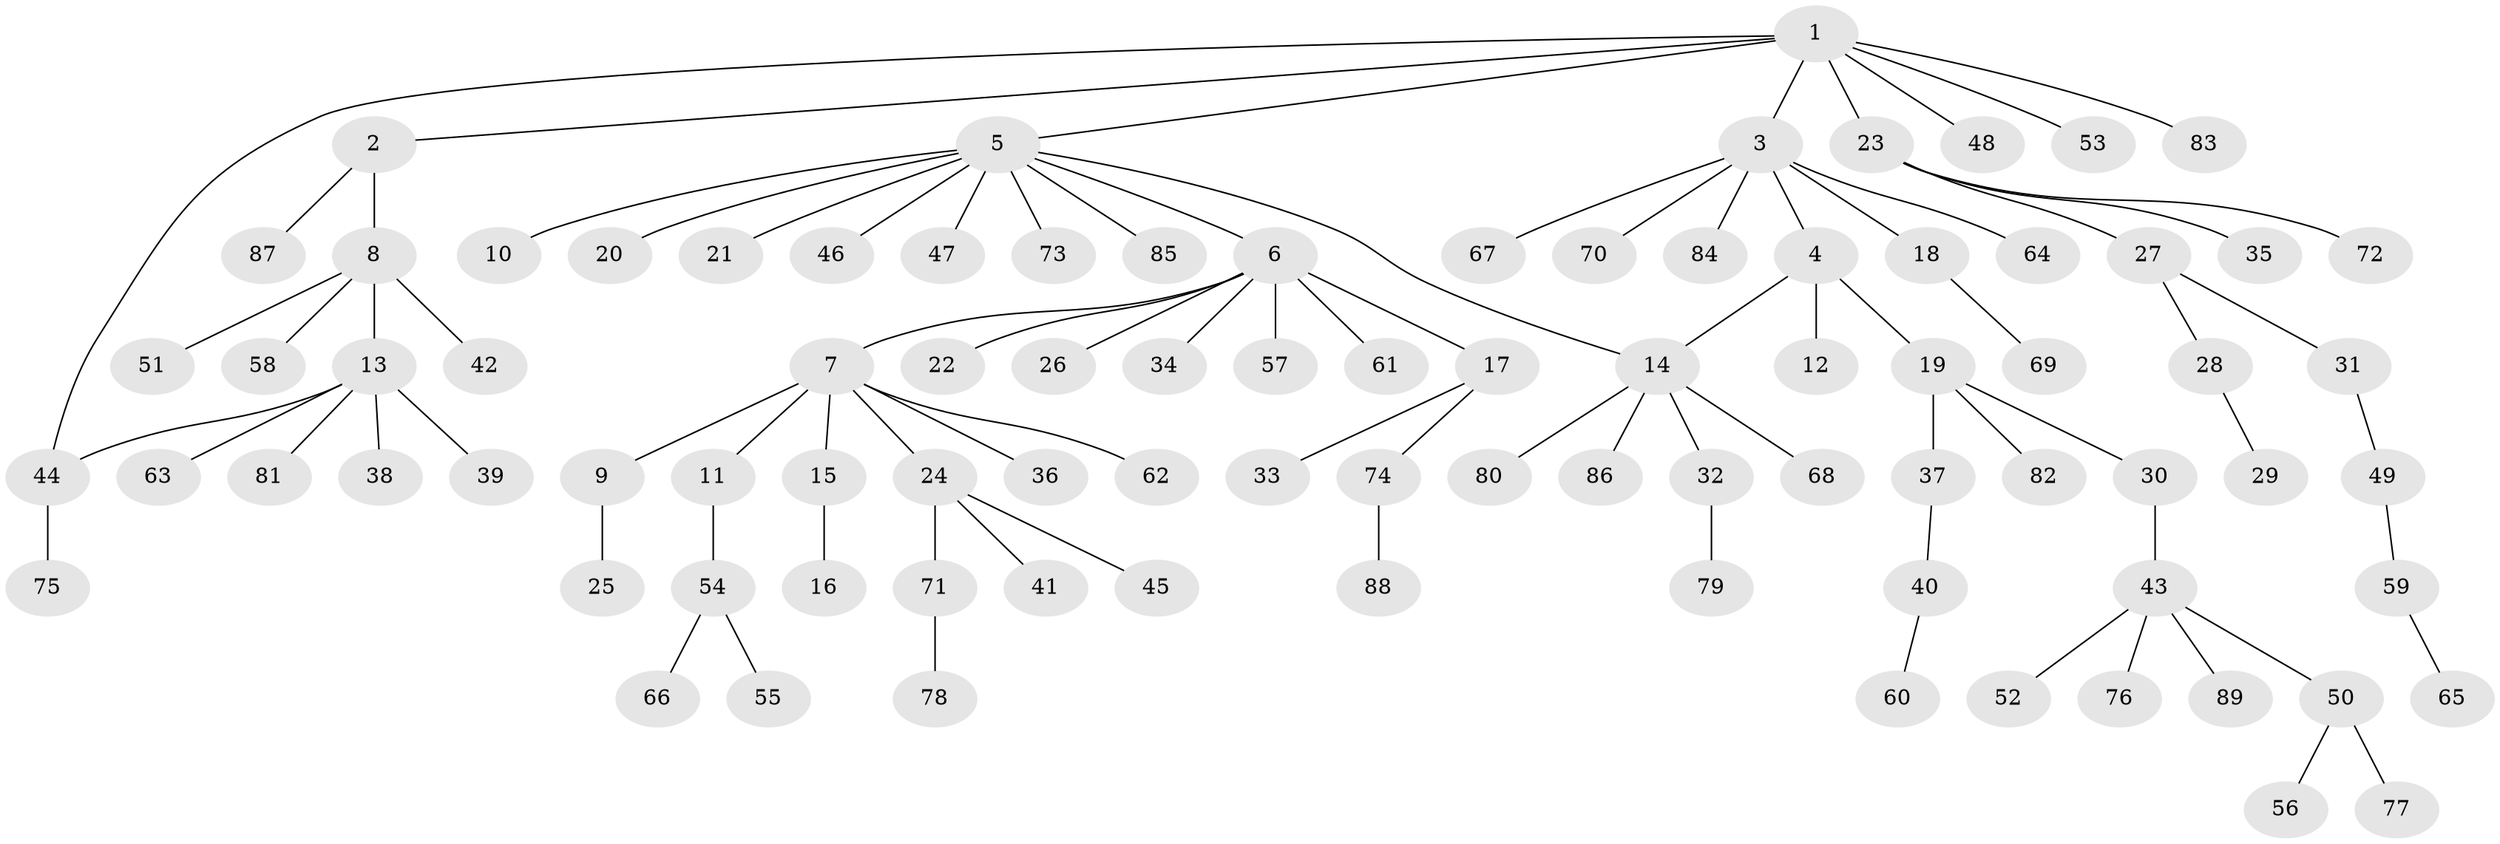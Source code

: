 // Generated by graph-tools (version 1.1) at 2025/01/03/09/25 03:01:50]
// undirected, 89 vertices, 90 edges
graph export_dot {
graph [start="1"]
  node [color=gray90,style=filled];
  1;
  2;
  3;
  4;
  5;
  6;
  7;
  8;
  9;
  10;
  11;
  12;
  13;
  14;
  15;
  16;
  17;
  18;
  19;
  20;
  21;
  22;
  23;
  24;
  25;
  26;
  27;
  28;
  29;
  30;
  31;
  32;
  33;
  34;
  35;
  36;
  37;
  38;
  39;
  40;
  41;
  42;
  43;
  44;
  45;
  46;
  47;
  48;
  49;
  50;
  51;
  52;
  53;
  54;
  55;
  56;
  57;
  58;
  59;
  60;
  61;
  62;
  63;
  64;
  65;
  66;
  67;
  68;
  69;
  70;
  71;
  72;
  73;
  74;
  75;
  76;
  77;
  78;
  79;
  80;
  81;
  82;
  83;
  84;
  85;
  86;
  87;
  88;
  89;
  1 -- 2;
  1 -- 3;
  1 -- 5;
  1 -- 23;
  1 -- 44;
  1 -- 48;
  1 -- 53;
  1 -- 83;
  2 -- 8;
  2 -- 87;
  3 -- 4;
  3 -- 18;
  3 -- 64;
  3 -- 67;
  3 -- 70;
  3 -- 84;
  4 -- 12;
  4 -- 14;
  4 -- 19;
  5 -- 6;
  5 -- 10;
  5 -- 14;
  5 -- 20;
  5 -- 21;
  5 -- 46;
  5 -- 47;
  5 -- 73;
  5 -- 85;
  6 -- 7;
  6 -- 17;
  6 -- 22;
  6 -- 26;
  6 -- 34;
  6 -- 57;
  6 -- 61;
  7 -- 9;
  7 -- 11;
  7 -- 15;
  7 -- 24;
  7 -- 36;
  7 -- 62;
  8 -- 13;
  8 -- 42;
  8 -- 51;
  8 -- 58;
  9 -- 25;
  11 -- 54;
  13 -- 38;
  13 -- 39;
  13 -- 44;
  13 -- 63;
  13 -- 81;
  14 -- 32;
  14 -- 68;
  14 -- 80;
  14 -- 86;
  15 -- 16;
  17 -- 33;
  17 -- 74;
  18 -- 69;
  19 -- 30;
  19 -- 37;
  19 -- 82;
  23 -- 27;
  23 -- 35;
  23 -- 72;
  24 -- 41;
  24 -- 45;
  24 -- 71;
  27 -- 28;
  27 -- 31;
  28 -- 29;
  30 -- 43;
  31 -- 49;
  32 -- 79;
  37 -- 40;
  40 -- 60;
  43 -- 50;
  43 -- 52;
  43 -- 76;
  43 -- 89;
  44 -- 75;
  49 -- 59;
  50 -- 56;
  50 -- 77;
  54 -- 55;
  54 -- 66;
  59 -- 65;
  71 -- 78;
  74 -- 88;
}
